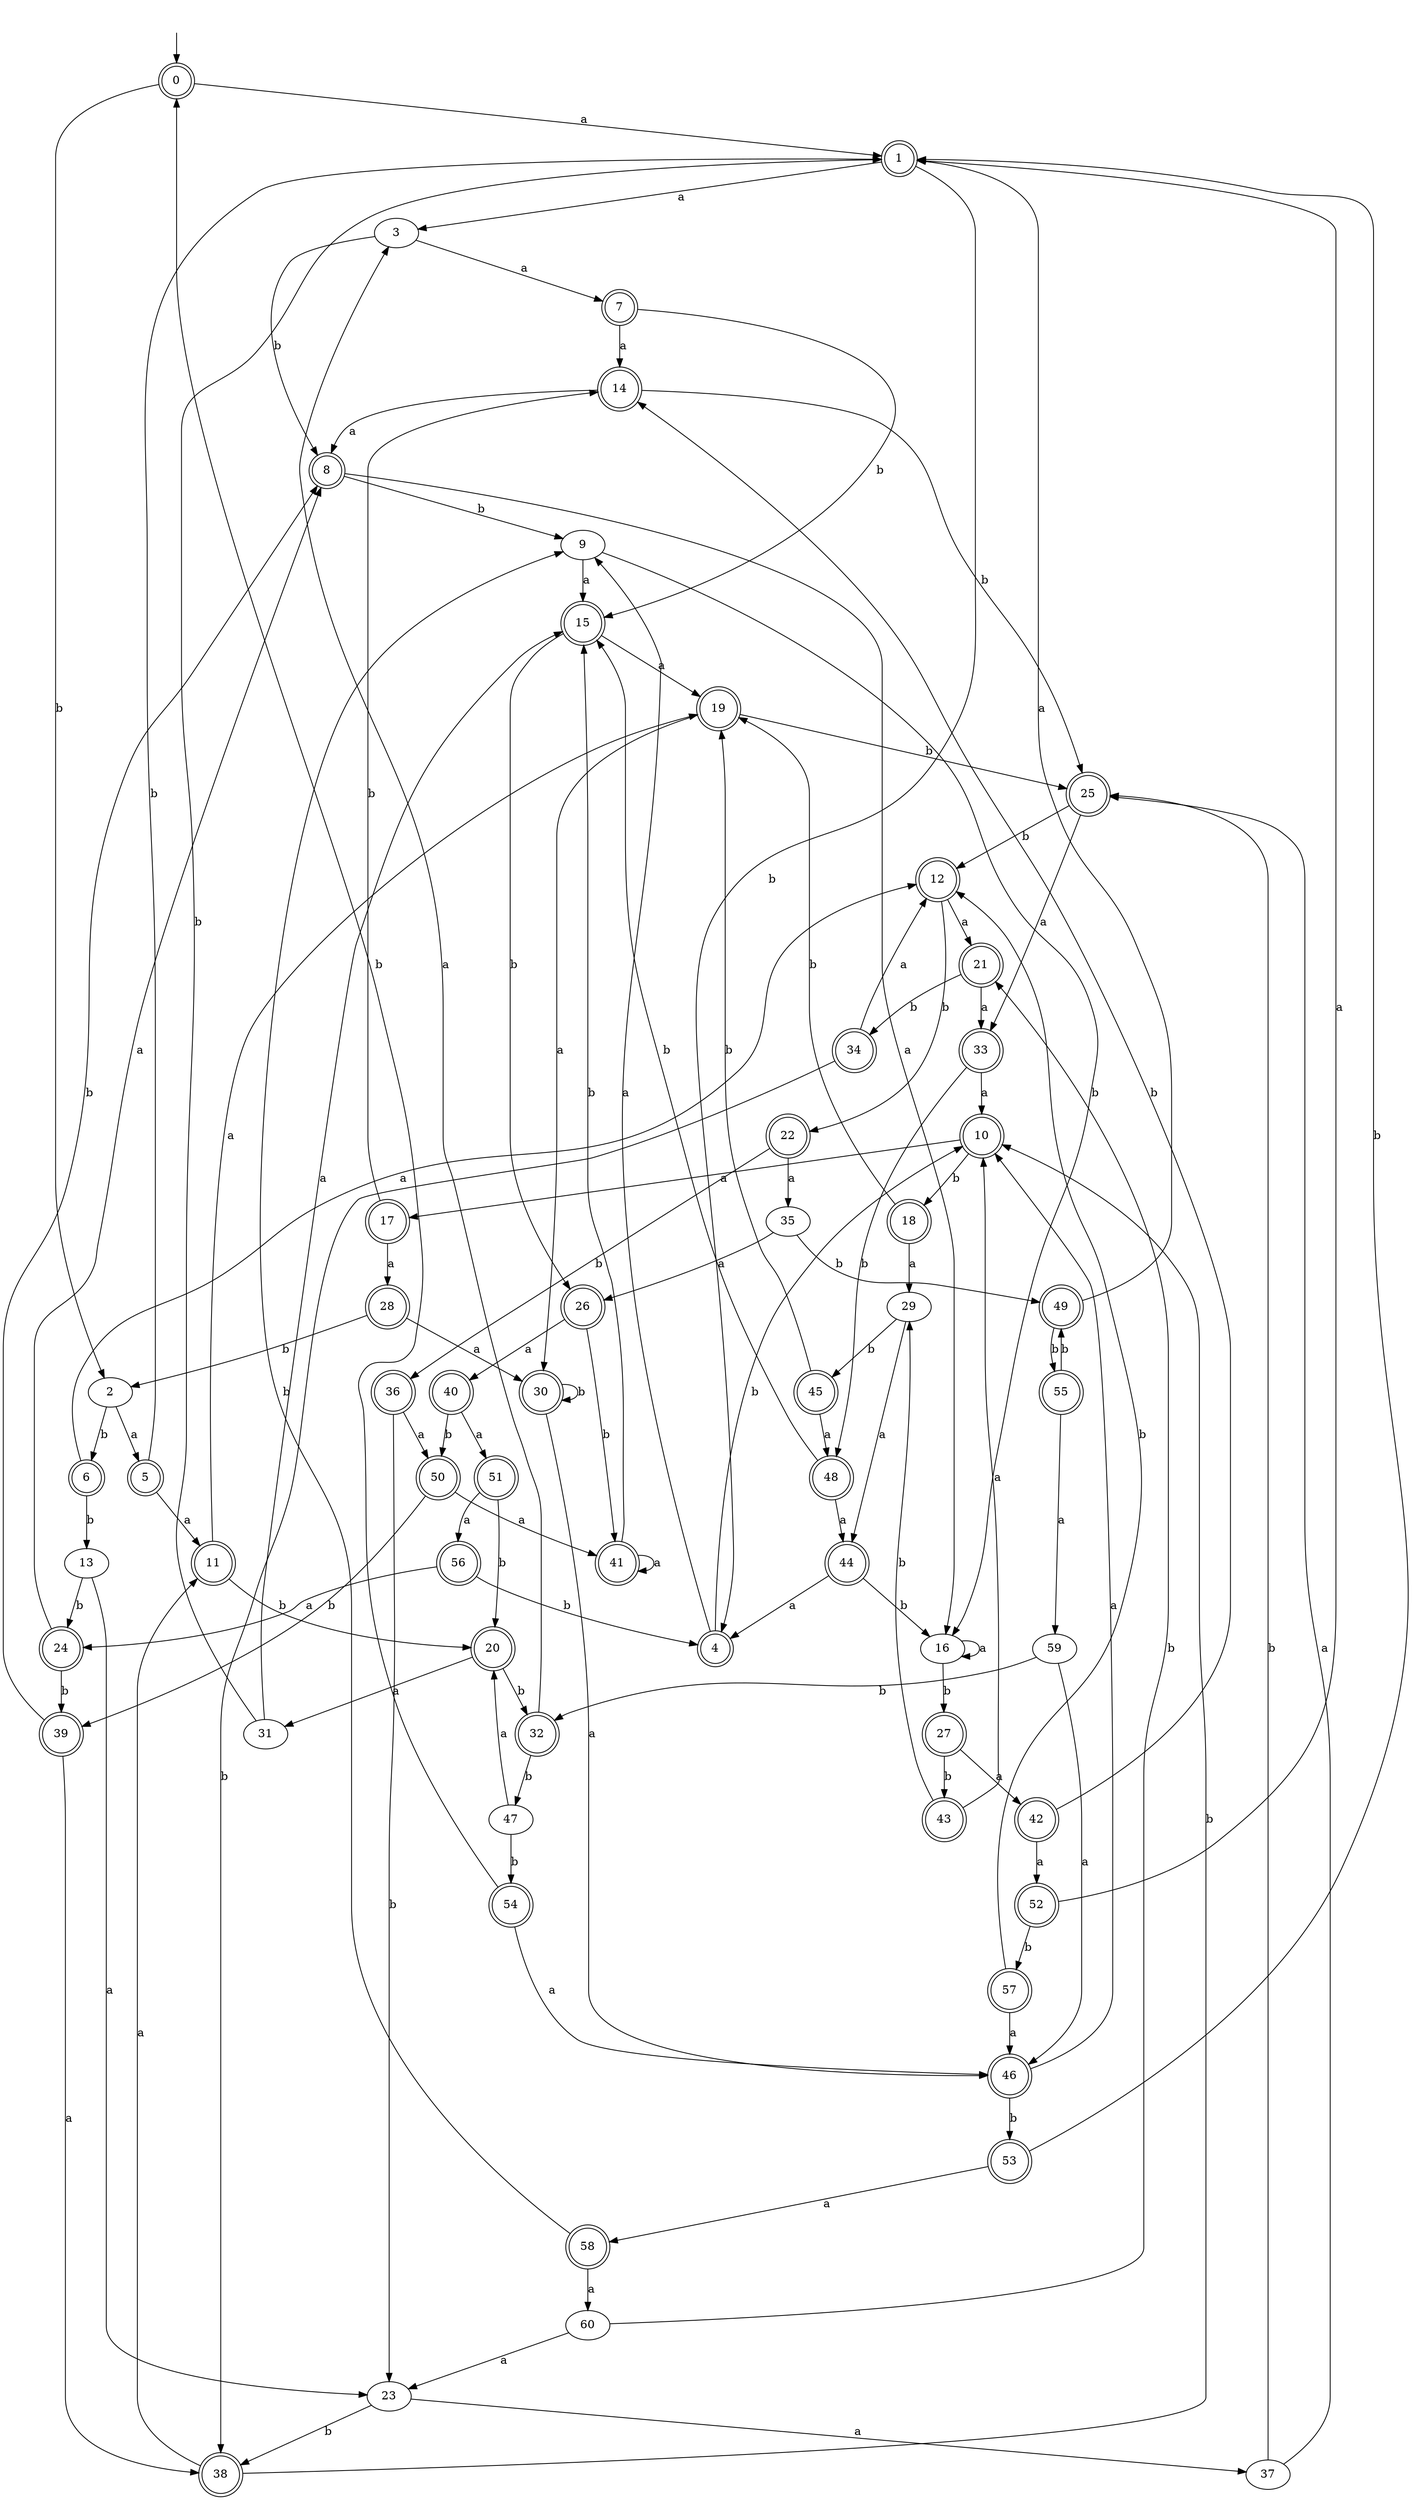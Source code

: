 digraph RandomDFA {
  __start0 [label="", shape=none];
  __start0 -> 0 [label=""];
  0 [shape=circle] [shape=doublecircle]
  0 -> 1 [label="a"]
  0 -> 2 [label="b"]
  1 [shape=doublecircle]
  1 -> 3 [label="a"]
  1 -> 4 [label="b"]
  2
  2 -> 5 [label="a"]
  2 -> 6 [label="b"]
  3
  3 -> 7 [label="a"]
  3 -> 8 [label="b"]
  4 [shape=doublecircle]
  4 -> 9 [label="a"]
  4 -> 10 [label="b"]
  5 [shape=doublecircle]
  5 -> 11 [label="a"]
  5 -> 1 [label="b"]
  6 [shape=doublecircle]
  6 -> 12 [label="a"]
  6 -> 13 [label="b"]
  7 [shape=doublecircle]
  7 -> 14 [label="a"]
  7 -> 15 [label="b"]
  8 [shape=doublecircle]
  8 -> 16 [label="a"]
  8 -> 9 [label="b"]
  9
  9 -> 15 [label="a"]
  9 -> 16 [label="b"]
  10 [shape=doublecircle]
  10 -> 17 [label="a"]
  10 -> 18 [label="b"]
  11 [shape=doublecircle]
  11 -> 19 [label="a"]
  11 -> 20 [label="b"]
  12 [shape=doublecircle]
  12 -> 21 [label="a"]
  12 -> 22 [label="b"]
  13
  13 -> 23 [label="a"]
  13 -> 24 [label="b"]
  14 [shape=doublecircle]
  14 -> 8 [label="a"]
  14 -> 25 [label="b"]
  15 [shape=doublecircle]
  15 -> 19 [label="a"]
  15 -> 26 [label="b"]
  16
  16 -> 16 [label="a"]
  16 -> 27 [label="b"]
  17 [shape=doublecircle]
  17 -> 28 [label="a"]
  17 -> 14 [label="b"]
  18 [shape=doublecircle]
  18 -> 29 [label="a"]
  18 -> 19 [label="b"]
  19 [shape=doublecircle]
  19 -> 30 [label="a"]
  19 -> 25 [label="b"]
  20 [shape=doublecircle]
  20 -> 31 [label="a"]
  20 -> 32 [label="b"]
  21 [shape=doublecircle]
  21 -> 33 [label="a"]
  21 -> 34 [label="b"]
  22 [shape=doublecircle]
  22 -> 35 [label="a"]
  22 -> 36 [label="b"]
  23
  23 -> 37 [label="a"]
  23 -> 38 [label="b"]
  24 [shape=doublecircle]
  24 -> 8 [label="a"]
  24 -> 39 [label="b"]
  25 [shape=doublecircle]
  25 -> 33 [label="a"]
  25 -> 12 [label="b"]
  26 [shape=doublecircle]
  26 -> 40 [label="a"]
  26 -> 41 [label="b"]
  27 [shape=doublecircle]
  27 -> 42 [label="a"]
  27 -> 43 [label="b"]
  28 [shape=doublecircle]
  28 -> 30 [label="a"]
  28 -> 2 [label="b"]
  29
  29 -> 44 [label="a"]
  29 -> 45 [label="b"]
  30 [shape=doublecircle]
  30 -> 46 [label="a"]
  30 -> 30 [label="b"]
  31
  31 -> 15 [label="a"]
  31 -> 1 [label="b"]
  32 [shape=doublecircle]
  32 -> 3 [label="a"]
  32 -> 47 [label="b"]
  33 [shape=doublecircle]
  33 -> 10 [label="a"]
  33 -> 48 [label="b"]
  34 [shape=doublecircle]
  34 -> 12 [label="a"]
  34 -> 38 [label="b"]
  35
  35 -> 26 [label="a"]
  35 -> 49 [label="b"]
  36 [shape=doublecircle]
  36 -> 50 [label="a"]
  36 -> 23 [label="b"]
  37
  37 -> 25 [label="a"]
  37 -> 25 [label="b"]
  38 [shape=doublecircle]
  38 -> 11 [label="a"]
  38 -> 10 [label="b"]
  39 [shape=doublecircle]
  39 -> 38 [label="a"]
  39 -> 8 [label="b"]
  40 [shape=doublecircle]
  40 -> 51 [label="a"]
  40 -> 50 [label="b"]
  41 [shape=doublecircle]
  41 -> 41 [label="a"]
  41 -> 15 [label="b"]
  42 [shape=doublecircle]
  42 -> 52 [label="a"]
  42 -> 14 [label="b"]
  43 [shape=doublecircle]
  43 -> 10 [label="a"]
  43 -> 29 [label="b"]
  44 [shape=doublecircle]
  44 -> 4 [label="a"]
  44 -> 16 [label="b"]
  45 [shape=doublecircle]
  45 -> 48 [label="a"]
  45 -> 19 [label="b"]
  46 [shape=doublecircle]
  46 -> 10 [label="a"]
  46 -> 53 [label="b"]
  47
  47 -> 20 [label="a"]
  47 -> 54 [label="b"]
  48 [shape=doublecircle]
  48 -> 44 [label="a"]
  48 -> 15 [label="b"]
  49 [shape=doublecircle]
  49 -> 1 [label="a"]
  49 -> 55 [label="b"]
  50 [shape=doublecircle]
  50 -> 41 [label="a"]
  50 -> 39 [label="b"]
  51 [shape=doublecircle]
  51 -> 56 [label="a"]
  51 -> 20 [label="b"]
  52 [shape=doublecircle]
  52 -> 1 [label="a"]
  52 -> 57 [label="b"]
  53 [shape=doublecircle]
  53 -> 58 [label="a"]
  53 -> 1 [label="b"]
  54 [shape=doublecircle]
  54 -> 46 [label="a"]
  54 -> 0 [label="b"]
  55 [shape=doublecircle]
  55 -> 59 [label="a"]
  55 -> 49 [label="b"]
  56 [shape=doublecircle]
  56 -> 24 [label="a"]
  56 -> 4 [label="b"]
  57 [shape=doublecircle]
  57 -> 46 [label="a"]
  57 -> 12 [label="b"]
  58 [shape=doublecircle]
  58 -> 60 [label="a"]
  58 -> 9 [label="b"]
  59
  59 -> 46 [label="a"]
  59 -> 32 [label="b"]
  60
  60 -> 23 [label="a"]
  60 -> 21 [label="b"]
}
